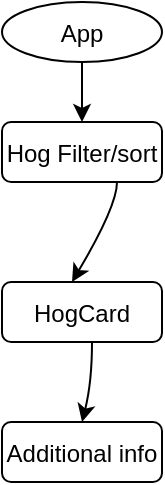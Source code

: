 <mxfile>
    <diagram id="-QcmfgvZgJDTCgp4cOre" name="Page-1">
        <mxGraphModel dx="976" dy="340" grid="1" gridSize="10" guides="1" tooltips="1" connect="1" arrows="1" fold="1" page="1" pageScale="1" pageWidth="850" pageHeight="1100" math="0" shadow="0">
            <root>
                <mxCell id="0"/>
                <mxCell id="1" parent="0"/>
                <mxCell id="2" value="App" style="ellipse" vertex="1" parent="1">
                    <mxGeometry x="385" y="40" width="80" height="30" as="geometry"/>
                </mxCell>
                <mxCell id="3" value="Hog Filter/sort" style="rounded=1;" vertex="1" parent="1">
                    <mxGeometry x="385" y="100" width="80" height="30" as="geometry"/>
                </mxCell>
                <mxCell id="4" value="" style="curved=1;noEdgeStyle=1;orthogonal=1;exitX=0.5;exitY=1;exitDx=0;exitDy=0;" edge="1" source="2" target="3" parent="1">
                    <mxGeometry relative="1" as="geometry">
                        <Array as="points">
                            <mxPoint x="425" y="88"/>
                        </Array>
                    </mxGeometry>
                </mxCell>
                <mxCell id="7" value="HogCard" style="rounded=1;" vertex="1" parent="1">
                    <mxGeometry x="385" y="180" width="80" height="30" as="geometry"/>
                </mxCell>
                <mxCell id="8" value="" style="curved=1;noEdgeStyle=1;orthogonal=1;" edge="1" source="3" target="7" parent="1">
                    <mxGeometry relative="1" as="geometry">
                        <Array as="points">
                            <mxPoint x="442.5" y="142"/>
                            <mxPoint x="420" y="180"/>
                        </Array>
                    </mxGeometry>
                </mxCell>
                <mxCell id="9" value="Additional info" style="rounded=1;" vertex="1" parent="1">
                    <mxGeometry x="385" y="250" width="80" height="30" as="geometry"/>
                </mxCell>
                <mxCell id="10" value="" style="curved=1;noEdgeStyle=1;orthogonal=1;entryX=0.5;entryY=0;entryDx=0;entryDy=0;" edge="1" source="7" target="9" parent="1">
                    <mxGeometry relative="1" as="geometry">
                        <Array as="points">
                            <mxPoint x="430" y="230"/>
                        </Array>
                    </mxGeometry>
                </mxCell>
            </root>
        </mxGraphModel>
    </diagram>
</mxfile>